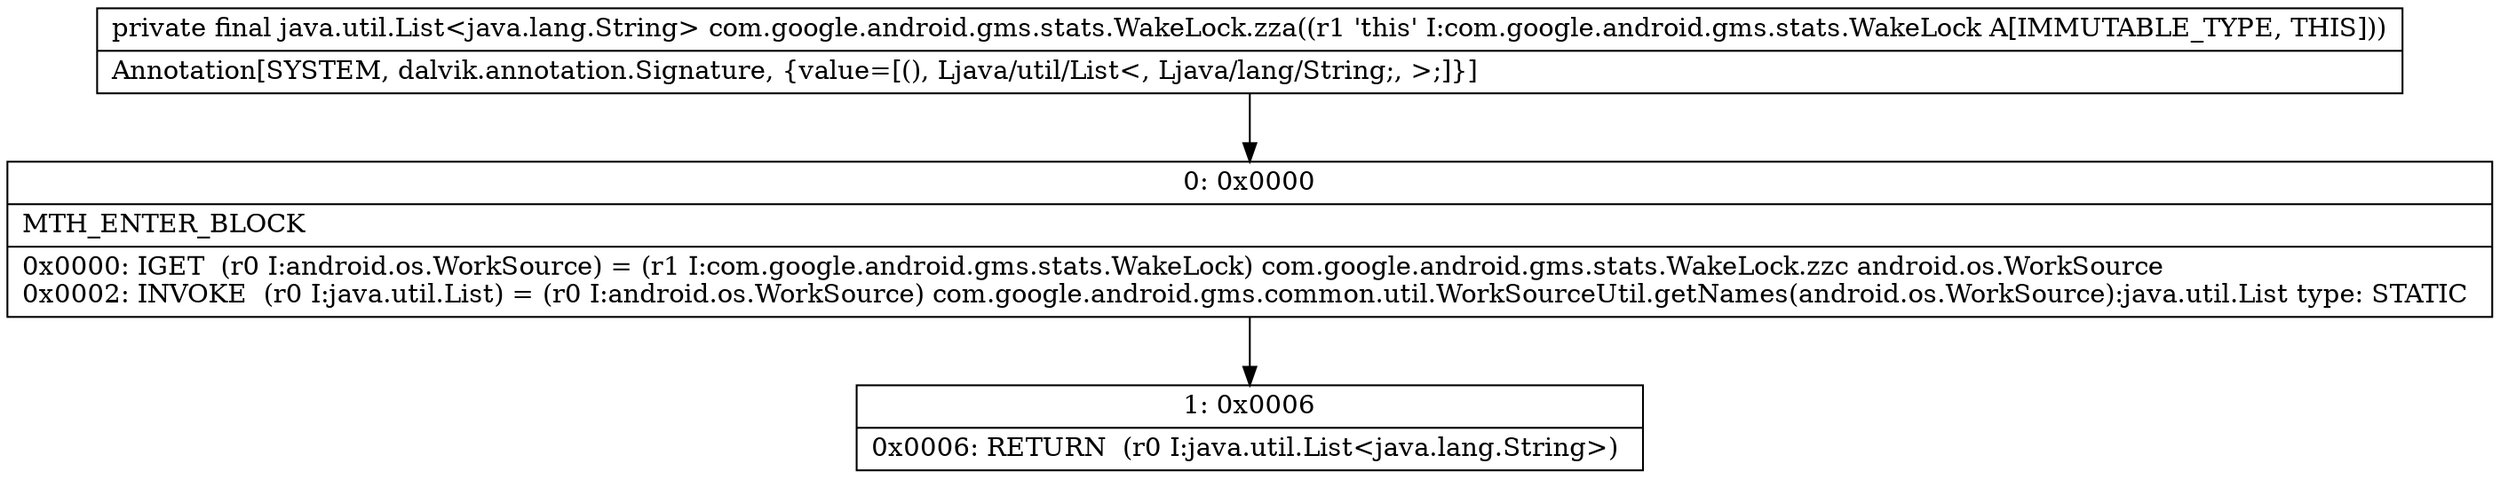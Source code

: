 digraph "CFG forcom.google.android.gms.stats.WakeLock.zza()Ljava\/util\/List;" {
Node_0 [shape=record,label="{0\:\ 0x0000|MTH_ENTER_BLOCK\l|0x0000: IGET  (r0 I:android.os.WorkSource) = (r1 I:com.google.android.gms.stats.WakeLock) com.google.android.gms.stats.WakeLock.zzc android.os.WorkSource \l0x0002: INVOKE  (r0 I:java.util.List) = (r0 I:android.os.WorkSource) com.google.android.gms.common.util.WorkSourceUtil.getNames(android.os.WorkSource):java.util.List type: STATIC \l}"];
Node_1 [shape=record,label="{1\:\ 0x0006|0x0006: RETURN  (r0 I:java.util.List\<java.lang.String\>) \l}"];
MethodNode[shape=record,label="{private final java.util.List\<java.lang.String\> com.google.android.gms.stats.WakeLock.zza((r1 'this' I:com.google.android.gms.stats.WakeLock A[IMMUTABLE_TYPE, THIS]))  | Annotation[SYSTEM, dalvik.annotation.Signature, \{value=[(), Ljava\/util\/List\<, Ljava\/lang\/String;, \>;]\}]\l}"];
MethodNode -> Node_0;
Node_0 -> Node_1;
}

